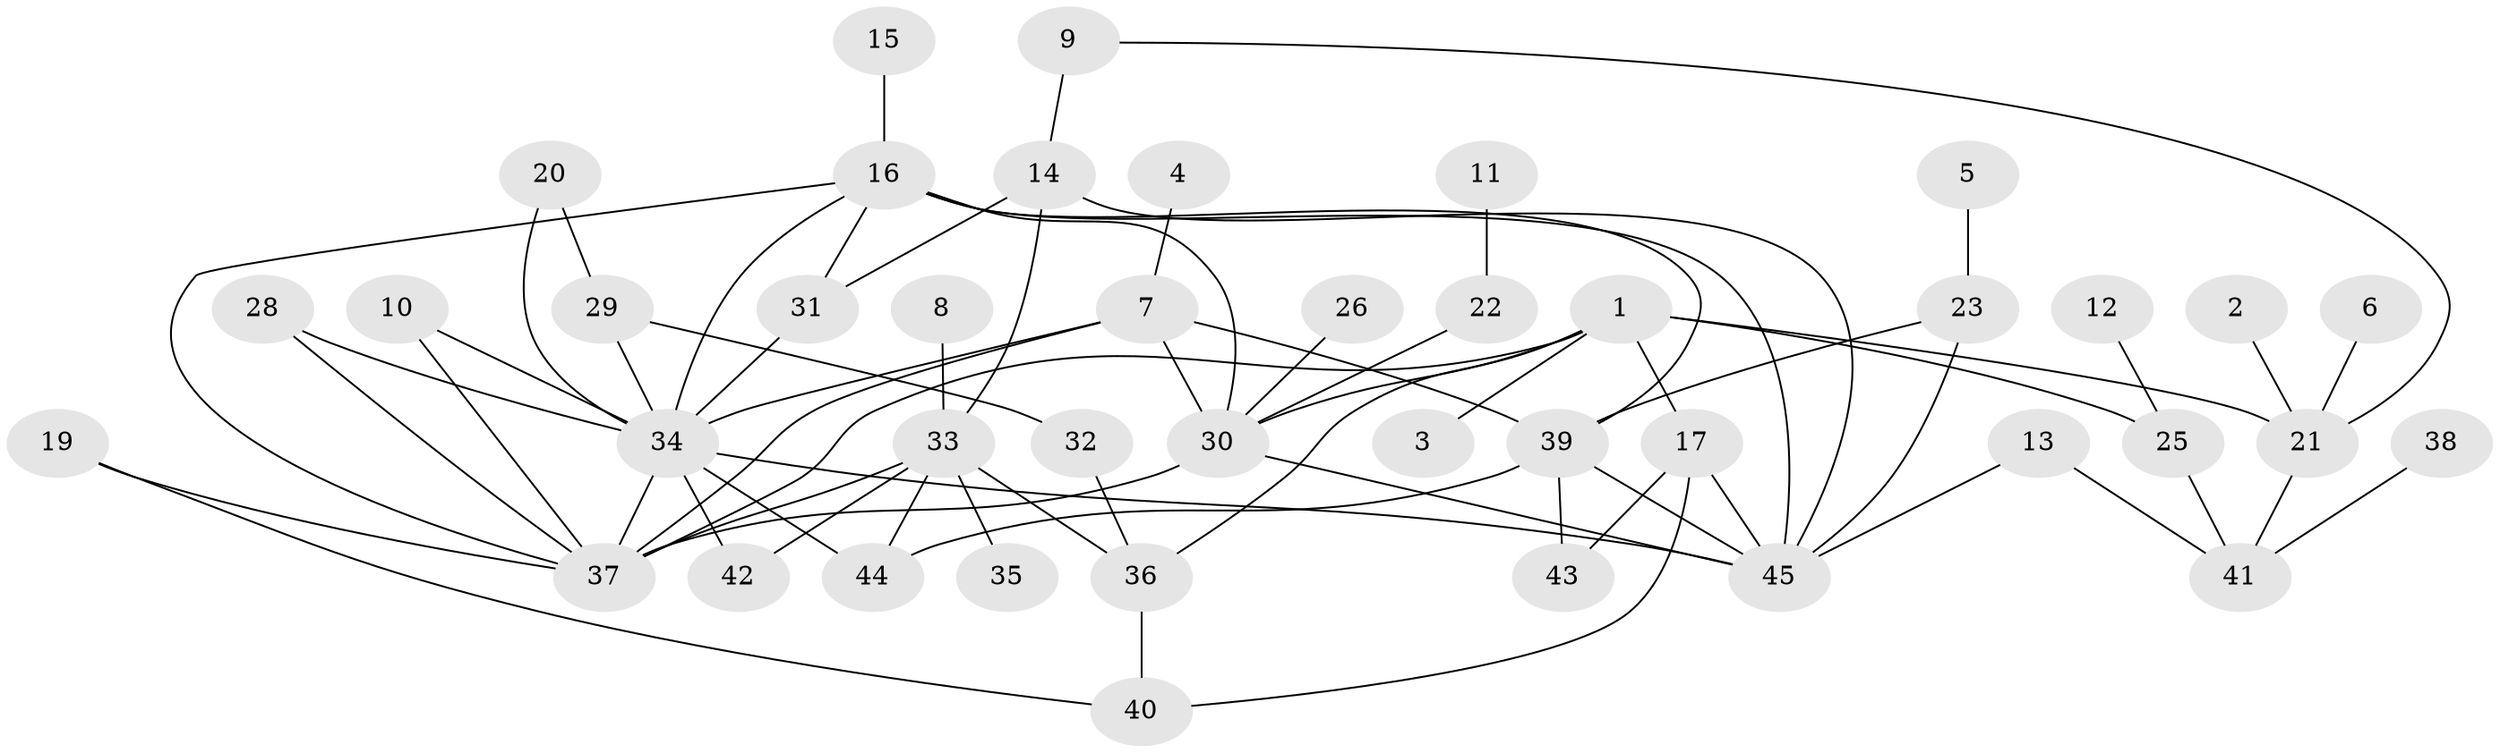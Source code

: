 // original degree distribution, {2: 0.27472527472527475, 5: 0.0989010989010989, 4: 0.0989010989010989, 3: 0.2087912087912088, 1: 0.24175824175824176, 6: 0.02197802197802198, 0: 0.04395604395604396, 8: 0.01098901098901099}
// Generated by graph-tools (version 1.1) at 2025/49/03/09/25 03:49:05]
// undirected, 42 vertices, 69 edges
graph export_dot {
graph [start="1"]
  node [color=gray90,style=filled];
  1;
  2;
  3;
  4;
  5;
  6;
  7;
  8;
  9;
  10;
  11;
  12;
  13;
  14;
  15;
  16;
  17;
  19;
  20;
  21;
  22;
  23;
  25;
  26;
  28;
  29;
  30;
  31;
  32;
  33;
  34;
  35;
  36;
  37;
  38;
  39;
  40;
  41;
  42;
  43;
  44;
  45;
  1 -- 3 [weight=1.0];
  1 -- 17 [weight=1.0];
  1 -- 21 [weight=1.0];
  1 -- 25 [weight=1.0];
  1 -- 30 [weight=1.0];
  1 -- 36 [weight=1.0];
  1 -- 37 [weight=1.0];
  2 -- 21 [weight=1.0];
  4 -- 7 [weight=1.0];
  5 -- 23 [weight=1.0];
  6 -- 21 [weight=1.0];
  7 -- 30 [weight=1.0];
  7 -- 34 [weight=1.0];
  7 -- 37 [weight=1.0];
  7 -- 39 [weight=1.0];
  8 -- 33 [weight=1.0];
  9 -- 14 [weight=1.0];
  9 -- 21 [weight=1.0];
  10 -- 34 [weight=1.0];
  10 -- 37 [weight=1.0];
  11 -- 22 [weight=1.0];
  12 -- 25 [weight=1.0];
  13 -- 41 [weight=1.0];
  13 -- 45 [weight=1.0];
  14 -- 31 [weight=1.0];
  14 -- 33 [weight=1.0];
  14 -- 45 [weight=1.0];
  15 -- 16 [weight=1.0];
  16 -- 30 [weight=1.0];
  16 -- 31 [weight=1.0];
  16 -- 34 [weight=1.0];
  16 -- 37 [weight=1.0];
  16 -- 39 [weight=1.0];
  16 -- 45 [weight=1.0];
  17 -- 40 [weight=1.0];
  17 -- 43 [weight=1.0];
  17 -- 45 [weight=1.0];
  19 -- 37 [weight=1.0];
  19 -- 40 [weight=1.0];
  20 -- 29 [weight=1.0];
  20 -- 34 [weight=1.0];
  21 -- 41 [weight=1.0];
  22 -- 30 [weight=1.0];
  23 -- 39 [weight=1.0];
  23 -- 45 [weight=1.0];
  25 -- 41 [weight=1.0];
  26 -- 30 [weight=1.0];
  28 -- 34 [weight=1.0];
  28 -- 37 [weight=1.0];
  29 -- 32 [weight=1.0];
  29 -- 34 [weight=1.0];
  30 -- 37 [weight=1.0];
  30 -- 45 [weight=1.0];
  31 -- 34 [weight=1.0];
  32 -- 36 [weight=1.0];
  33 -- 35 [weight=1.0];
  33 -- 36 [weight=1.0];
  33 -- 37 [weight=1.0];
  33 -- 42 [weight=1.0];
  33 -- 44 [weight=1.0];
  34 -- 37 [weight=1.0];
  34 -- 42 [weight=1.0];
  34 -- 44 [weight=1.0];
  34 -- 45 [weight=1.0];
  36 -- 40 [weight=1.0];
  38 -- 41 [weight=1.0];
  39 -- 43 [weight=1.0];
  39 -- 44 [weight=1.0];
  39 -- 45 [weight=1.0];
}
